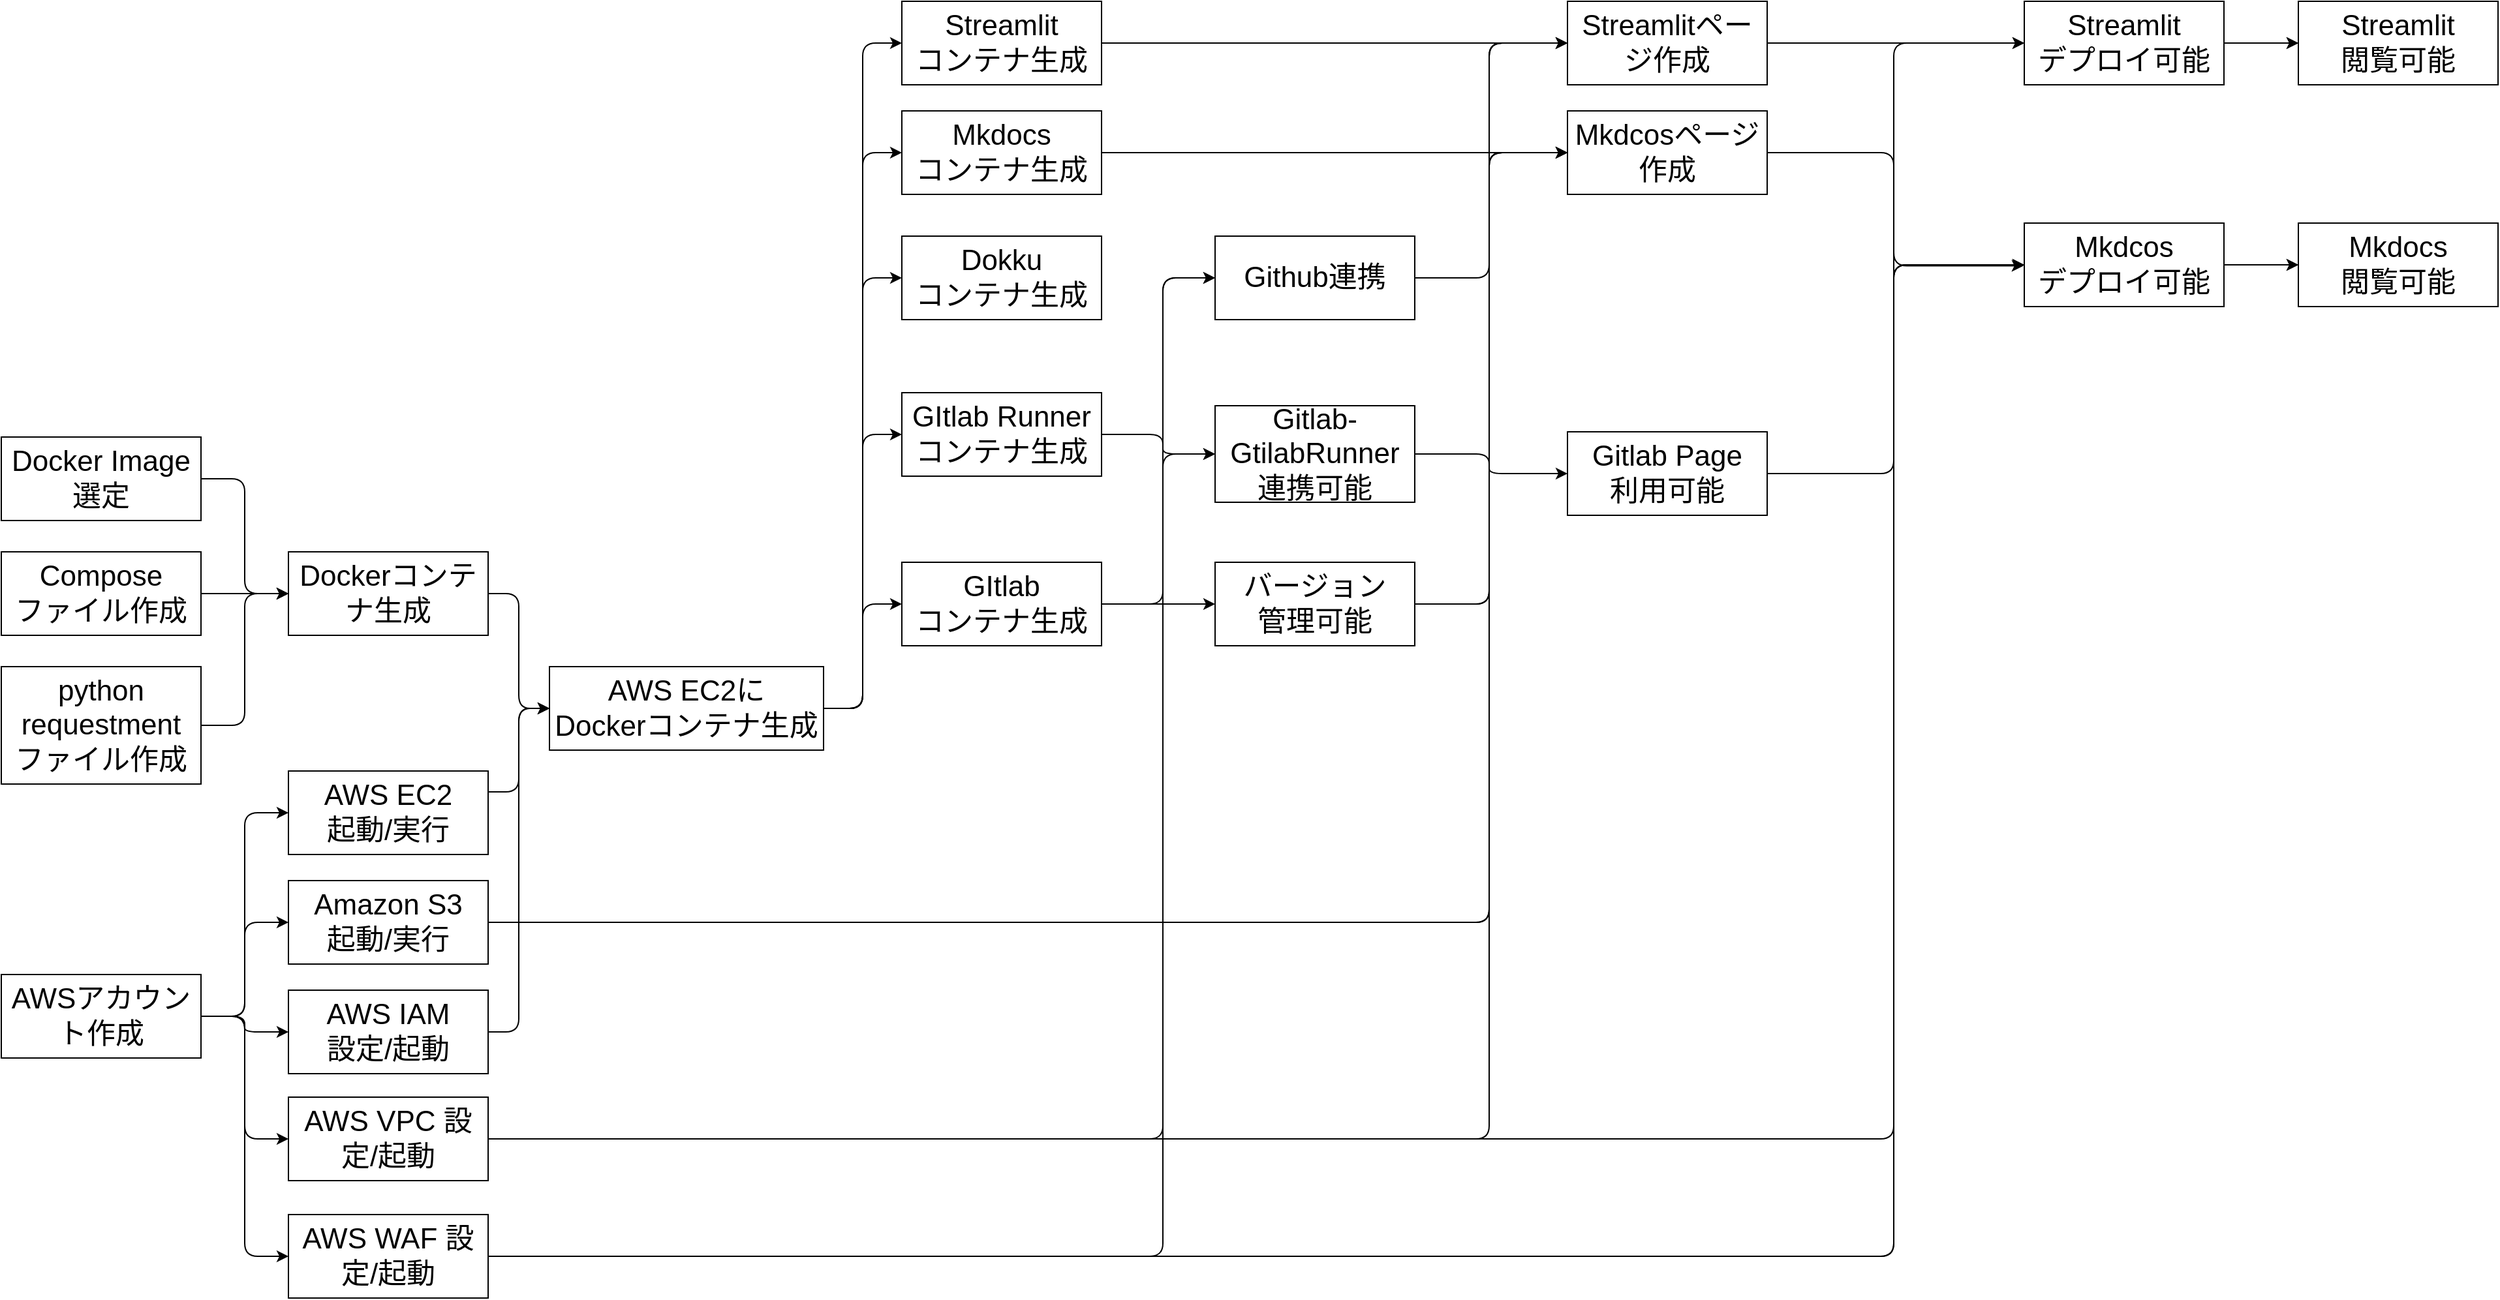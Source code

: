 <mxfile>
    <diagram id="sXyLNi6fdWmgtyLgsqLf" name="ページ1">
        <mxGraphModel dx="2498" dy="1075" grid="1" gridSize="10" guides="1" tooltips="1" connect="1" arrows="1" fold="1" page="1" pageScale="1" pageWidth="827" pageHeight="1169" math="0" shadow="0">
            <root>
                <mxCell id="0"/>
                <mxCell id="1" parent="0"/>
                <mxCell id="52" style="edgeStyle=elbowEdgeStyle;html=1;exitX=1;exitY=0.5;exitDx=0;exitDy=0;entryX=0;entryY=0.5;entryDx=0;entryDy=0;" edge="1" parent="1" source="50" target="5">
                    <mxGeometry relative="1" as="geometry"/>
                </mxCell>
                <mxCell id="53" style="edgeStyle=elbowEdgeStyle;html=1;exitX=1;exitY=0.5;exitDx=0;exitDy=0;entryX=0;entryY=0.5;entryDx=0;entryDy=0;" edge="1" parent="1" source="50" target="6">
                    <mxGeometry relative="1" as="geometry"/>
                </mxCell>
                <mxCell id="54" style="edgeStyle=elbowEdgeStyle;html=1;exitX=1;exitY=0.5;exitDx=0;exitDy=0;entryX=0;entryY=0.5;entryDx=0;entryDy=0;" edge="1" parent="1" source="50" target="38">
                    <mxGeometry relative="1" as="geometry"/>
                </mxCell>
                <mxCell id="55" style="edgeStyle=elbowEdgeStyle;html=1;exitX=1;exitY=0.5;exitDx=0;exitDy=0;entryX=0;entryY=0.5;entryDx=0;entryDy=0;" edge="1" parent="1" source="50" target="33">
                    <mxGeometry relative="1" as="geometry">
                        <mxPoint x="400" y="190" as="targetPoint"/>
                    </mxGeometry>
                </mxCell>
                <mxCell id="56" style="edgeStyle=elbowEdgeStyle;html=1;exitX=1;exitY=0.5;exitDx=0;exitDy=0;entryX=0;entryY=0.5;entryDx=0;entryDy=0;" edge="1" parent="1" source="50" target="45">
                    <mxGeometry relative="1" as="geometry"/>
                </mxCell>
                <mxCell id="57" style="edgeStyle=elbowEdgeStyle;html=1;exitX=1;exitY=0.5;exitDx=0;exitDy=0;" edge="1" parent="1" source="2" target="50">
                    <mxGeometry relative="1" as="geometry"/>
                </mxCell>
                <mxCell id="2" value="Dockerコンテナ生成" style="whiteSpace=wrap;html=1;fontSize=22;" vertex="1" parent="1">
                    <mxGeometry x="270" y="512" width="153" height="64" as="geometry"/>
                </mxCell>
                <mxCell id="58" style="edgeStyle=elbowEdgeStyle;html=1;exitX=1;exitY=0.25;exitDx=0;exitDy=0;entryX=0;entryY=0.5;entryDx=0;entryDy=0;" edge="1" parent="1" source="3" target="50">
                    <mxGeometry relative="1" as="geometry"/>
                </mxCell>
                <mxCell id="3" value="AWS EC2&lt;br&gt;起動/実行" style="whiteSpace=wrap;html=1;fontSize=22;" vertex="1" parent="1">
                    <mxGeometry x="270" y="680" width="153" height="64" as="geometry"/>
                </mxCell>
                <mxCell id="69" style="edgeStyle=elbowEdgeStyle;html=1;exitX=1;exitY=0.5;exitDx=0;exitDy=0;" edge="1" parent="1" source="4" target="66">
                    <mxGeometry relative="1" as="geometry">
                        <Array as="points">
                            <mxPoint x="1190" y="660"/>
                            <mxPoint x="1120" y="500"/>
                        </Array>
                    </mxGeometry>
                </mxCell>
                <mxCell id="76" style="edgeStyle=elbowEdgeStyle;html=1;exitX=1;exitY=0.5;exitDx=0;exitDy=0;entryX=0;entryY=0.5;entryDx=0;entryDy=0;" edge="1" parent="1" source="4" target="74">
                    <mxGeometry relative="1" as="geometry">
                        <Array as="points">
                            <mxPoint x="1190" y="640"/>
                            <mxPoint x="1120" y="470"/>
                            <mxPoint x="820" y="220"/>
                        </Array>
                    </mxGeometry>
                </mxCell>
                <mxCell id="4" value="Amazon S3 &lt;br&gt;起動/実行" style="whiteSpace=wrap;html=1;fontSize=22;" vertex="1" parent="1">
                    <mxGeometry x="270" y="764" width="153" height="64" as="geometry"/>
                </mxCell>
                <mxCell id="60" style="edgeStyle=elbowEdgeStyle;html=1;exitX=1;exitY=0.5;exitDx=0;exitDy=0;" edge="1" parent="1" source="5" target="59">
                    <mxGeometry relative="1" as="geometry"/>
                </mxCell>
                <mxCell id="63" style="edgeStyle=elbowEdgeStyle;html=1;exitX=1;exitY=0.5;exitDx=0;exitDy=0;entryX=0;entryY=0.5;entryDx=0;entryDy=0;" edge="1" parent="1" source="5" target="61">
                    <mxGeometry relative="1" as="geometry">
                        <Array as="points">
                            <mxPoint x="940" y="490"/>
                        </Array>
                    </mxGeometry>
                </mxCell>
                <mxCell id="5" value="GItlab&lt;br style=&quot;font-size: 22px;&quot;&gt;コンテナ生成" style="whiteSpace=wrap;html=1;fontSize=22;" vertex="1" parent="1">
                    <mxGeometry x="740" y="520" width="153" height="64" as="geometry"/>
                </mxCell>
                <mxCell id="62" style="edgeStyle=elbowEdgeStyle;html=1;exitX=1;exitY=0.5;exitDx=0;exitDy=0;entryX=0;entryY=0.5;entryDx=0;entryDy=0;" edge="1" parent="1" source="6" target="61">
                    <mxGeometry relative="1" as="geometry">
                        <Array as="points">
                            <mxPoint x="940" y="430"/>
                        </Array>
                    </mxGeometry>
                </mxCell>
                <mxCell id="6" value="GItlab Runner&lt;br style=&quot;font-size: 22px;&quot;&gt;コンテナ生成" style="whiteSpace=wrap;html=1;fontSize=22;" vertex="1" parent="1">
                    <mxGeometry x="740" y="390" width="153" height="64" as="geometry"/>
                </mxCell>
                <mxCell id="14" style="edgeStyle=elbowEdgeStyle;html=1;exitX=1;exitY=0.5;exitDx=0;exitDy=0;entryX=0;entryY=0.5;entryDx=0;entryDy=0;" edge="1" parent="1" source="8" target="2">
                    <mxGeometry relative="1" as="geometry"/>
                </mxCell>
                <mxCell id="8" value="Docker Image選定" style="whiteSpace=wrap;html=1;fontSize=22;" vertex="1" parent="1">
                    <mxGeometry x="50" y="424" width="153" height="64" as="geometry"/>
                </mxCell>
                <mxCell id="15" style="edgeStyle=elbowEdgeStyle;html=1;exitX=1;exitY=0.5;exitDx=0;exitDy=0;entryX=0;entryY=0.5;entryDx=0;entryDy=0;" edge="1" parent="1" source="9" target="2">
                    <mxGeometry relative="1" as="geometry">
                        <mxPoint x="280" y="575" as="targetPoint"/>
                    </mxGeometry>
                </mxCell>
                <mxCell id="9" value="Compose&lt;br&gt;ファイル作成" style="whiteSpace=wrap;html=1;fontSize=22;" vertex="1" parent="1">
                    <mxGeometry x="50" y="512" width="153" height="64" as="geometry"/>
                </mxCell>
                <mxCell id="16" style="edgeStyle=elbowEdgeStyle;html=1;exitX=1;exitY=0.5;exitDx=0;exitDy=0;entryX=0;entryY=0.5;entryDx=0;entryDy=0;" edge="1" parent="1" source="11" target="2">
                    <mxGeometry relative="1" as="geometry"/>
                </mxCell>
                <mxCell id="11" value="python requestment&lt;br&gt;ファイル作成" style="whiteSpace=wrap;html=1;fontSize=22;" vertex="1" parent="1">
                    <mxGeometry x="50" y="600" width="153" height="90" as="geometry"/>
                </mxCell>
                <mxCell id="18" value="" style="edgeStyle=elbowEdgeStyle;html=1;entryX=0;entryY=0.5;entryDx=0;entryDy=0;exitX=1;exitY=0.5;exitDx=0;exitDy=0;" edge="1" parent="1" source="17" target="3">
                    <mxGeometry relative="1" as="geometry"/>
                </mxCell>
                <mxCell id="28" style="edgeStyle=elbowEdgeStyle;html=1;exitX=1;exitY=0.5;exitDx=0;exitDy=0;entryX=0;entryY=0.5;entryDx=0;entryDy=0;" edge="1" parent="1" source="17" target="4">
                    <mxGeometry relative="1" as="geometry"/>
                </mxCell>
                <mxCell id="31" style="edgeStyle=elbowEdgeStyle;html=1;exitX=1;exitY=0.5;exitDx=0;exitDy=0;entryX=0;entryY=0.5;entryDx=0;entryDy=0;" edge="1" parent="1" source="17" target="29">
                    <mxGeometry relative="1" as="geometry"/>
                </mxCell>
                <mxCell id="32" style="edgeStyle=elbowEdgeStyle;html=1;exitX=1;exitY=0.5;exitDx=0;exitDy=0;entryX=0;entryY=0.5;entryDx=0;entryDy=0;" edge="1" parent="1" source="17" target="30">
                    <mxGeometry relative="1" as="geometry"/>
                </mxCell>
                <mxCell id="44" style="edgeStyle=elbowEdgeStyle;html=1;exitX=1;exitY=0.5;exitDx=0;exitDy=0;entryX=0;entryY=0.5;entryDx=0;entryDy=0;" edge="1" parent="1" source="17" target="43">
                    <mxGeometry relative="1" as="geometry"/>
                </mxCell>
                <mxCell id="17" value="AWSアカウント作成" style="whiteSpace=wrap;html=1;fontSize=22;" vertex="1" parent="1">
                    <mxGeometry x="50" y="836" width="153" height="64" as="geometry"/>
                </mxCell>
                <mxCell id="70" style="edgeStyle=elbowEdgeStyle;html=1;exitX=1;exitY=0.5;exitDx=0;exitDy=0;entryX=0;entryY=0.5;entryDx=0;entryDy=0;" edge="1" parent="1" source="29" target="50">
                    <mxGeometry relative="1" as="geometry"/>
                </mxCell>
                <mxCell id="29" value="AWS IAM &lt;br&gt;設定/起動" style="whiteSpace=wrap;html=1;fontSize=22;" vertex="1" parent="1">
                    <mxGeometry x="270" y="848" width="153" height="64" as="geometry"/>
                </mxCell>
                <mxCell id="84" style="edgeStyle=elbowEdgeStyle;html=1;exitX=1;exitY=0.5;exitDx=0;exitDy=0;entryX=0;entryY=0.5;entryDx=0;entryDy=0;" edge="1" parent="1" source="30" target="83">
                    <mxGeometry relative="1" as="geometry">
                        <Array as="points">
                            <mxPoint x="1500" y="360"/>
                            <mxPoint x="1370" y="640"/>
                        </Array>
                    </mxGeometry>
                </mxCell>
                <mxCell id="85" style="edgeStyle=elbowEdgeStyle;html=1;exitX=1;exitY=0.5;exitDx=0;exitDy=0;entryX=0;entryY=0.5;entryDx=0;entryDy=0;" edge="1" parent="1" source="30" target="82">
                    <mxGeometry relative="1" as="geometry">
                        <Array as="points">
                            <mxPoint x="1500" y="330"/>
                            <mxPoint x="1370" y="520"/>
                        </Array>
                    </mxGeometry>
                </mxCell>
                <mxCell id="93" style="edgeStyle=elbowEdgeStyle;html=1;exitX=1;exitY=0.5;exitDx=0;exitDy=0;entryX=0;entryY=0.5;entryDx=0;entryDy=0;fontSize=22;" edge="1" parent="1" source="30" target="90">
                    <mxGeometry relative="1" as="geometry">
                        <Array as="points">
                            <mxPoint x="940" y="680"/>
                        </Array>
                    </mxGeometry>
                </mxCell>
                <mxCell id="30" value="AWS WAF 設定/起動" style="whiteSpace=wrap;html=1;fontSize=22;" vertex="1" parent="1">
                    <mxGeometry x="270" y="1020" width="153" height="64" as="geometry"/>
                </mxCell>
                <mxCell id="68" style="edgeStyle=elbowEdgeStyle;html=1;exitX=1;exitY=0.5;exitDx=0;exitDy=0;" edge="1" parent="1" source="33" target="66">
                    <mxGeometry relative="1" as="geometry"/>
                </mxCell>
                <mxCell id="33" value="Mkdocs&lt;br&gt;コンテナ生成" style="whiteSpace=wrap;html=1;fontSize=22;" vertex="1" parent="1">
                    <mxGeometry x="740" y="174" width="153" height="64" as="geometry"/>
                </mxCell>
                <mxCell id="38" value="Dokku&lt;br&gt;コンテナ生成" style="whiteSpace=wrap;html=1;fontSize=22;" vertex="1" parent="1">
                    <mxGeometry x="740" y="270" width="153" height="64" as="geometry"/>
                </mxCell>
                <mxCell id="71" style="edgeStyle=elbowEdgeStyle;html=1;exitX=1;exitY=0.5;exitDx=0;exitDy=0;entryX=0;entryY=0.5;entryDx=0;entryDy=0;" edge="1" parent="1" source="43" target="67">
                    <mxGeometry relative="1" as="geometry">
                        <Array as="points">
                            <mxPoint x="1500" y="630"/>
                            <mxPoint x="1120" y="660"/>
                            <mxPoint x="1190" y="640"/>
                        </Array>
                    </mxGeometry>
                </mxCell>
                <mxCell id="81" style="edgeStyle=elbowEdgeStyle;html=1;exitX=1;exitY=0.5;exitDx=0;exitDy=0;entryX=0;entryY=0.5;entryDx=0;entryDy=0;" edge="1" parent="1" source="43" target="79">
                    <mxGeometry relative="1" as="geometry">
                        <Array as="points">
                            <mxPoint x="1190" y="370"/>
                            <mxPoint x="1190" y="670"/>
                            <mxPoint x="1120" y="580"/>
                            <mxPoint x="1190" y="540"/>
                        </Array>
                    </mxGeometry>
                </mxCell>
                <mxCell id="92" style="edgeStyle=elbowEdgeStyle;html=1;exitX=1;exitY=0.5;exitDx=0;exitDy=0;fontSize=22;" edge="1" parent="1" source="43" target="90">
                    <mxGeometry relative="1" as="geometry">
                        <Array as="points">
                            <mxPoint x="940" y="580"/>
                            <mxPoint x="930" y="630"/>
                        </Array>
                    </mxGeometry>
                </mxCell>
                <mxCell id="43" value="AWS VPC 設定/起動" style="whiteSpace=wrap;html=1;fontSize=22;" vertex="1" parent="1">
                    <mxGeometry x="270" y="930" width="153" height="64" as="geometry"/>
                </mxCell>
                <mxCell id="75" style="edgeStyle=elbowEdgeStyle;html=1;exitX=1;exitY=0.5;exitDx=0;exitDy=0;" edge="1" parent="1" source="45" target="74">
                    <mxGeometry relative="1" as="geometry"/>
                </mxCell>
                <mxCell id="45" value="Streamlit&lt;br style=&quot;font-size: 22px;&quot;&gt;コンテナ生成" style="whiteSpace=wrap;html=1;fontSize=22;" vertex="1" parent="1">
                    <mxGeometry x="740" y="90" width="153" height="64" as="geometry"/>
                </mxCell>
                <mxCell id="50" value="AWS EC2に&lt;br style=&quot;font-size: 22px&quot;&gt;Dockerコンテナ生成" style="whiteSpace=wrap;html=1;fontSize=22;" vertex="1" parent="1">
                    <mxGeometry x="470" y="600" width="210" height="64" as="geometry"/>
                </mxCell>
                <mxCell id="77" style="edgeStyle=elbowEdgeStyle;html=1;exitX=1;exitY=0.5;exitDx=0;exitDy=0;entryX=0;entryY=0.5;entryDx=0;entryDy=0;" edge="1" parent="1" source="59" target="66">
                    <mxGeometry relative="1" as="geometry">
                        <Array as="points">
                            <mxPoint x="1190" y="380"/>
                        </Array>
                    </mxGeometry>
                </mxCell>
                <mxCell id="78" style="edgeStyle=elbowEdgeStyle;html=1;exitX=1;exitY=0.5;exitDx=0;exitDy=0;entryX=0;entryY=0.5;entryDx=0;entryDy=0;" edge="1" parent="1" source="59" target="74">
                    <mxGeometry relative="1" as="geometry">
                        <Array as="points">
                            <mxPoint x="1190" y="340"/>
                        </Array>
                    </mxGeometry>
                </mxCell>
                <mxCell id="59" value="バージョン&lt;br&gt;管理可能" style="whiteSpace=wrap;html=1;fontSize=22;" vertex="1" parent="1">
                    <mxGeometry x="980" y="520" width="153" height="64" as="geometry"/>
                </mxCell>
                <mxCell id="65" style="edgeStyle=elbowEdgeStyle;html=1;exitX=1;exitY=0.5;exitDx=0;exitDy=0;entryX=0;entryY=0.5;entryDx=0;entryDy=0;" edge="1" parent="1" source="61" target="64">
                    <mxGeometry relative="1" as="geometry">
                        <Array as="points">
                            <mxPoint x="1190" y="437"/>
                        </Array>
                    </mxGeometry>
                </mxCell>
                <mxCell id="61" value="Gitlab-GtilabRunner&lt;br style=&quot;font-size: 22px;&quot;&gt;連携可能" style="whiteSpace=wrap;html=1;fontSize=22;" vertex="1" parent="1">
                    <mxGeometry x="980" y="400" width="153" height="74" as="geometry"/>
                </mxCell>
                <mxCell id="72" style="edgeStyle=elbowEdgeStyle;html=1;exitX=1;exitY=0.5;exitDx=0;exitDy=0;entryX=0;entryY=0.5;entryDx=0;entryDy=0;" edge="1" parent="1" source="64" target="67">
                    <mxGeometry relative="1" as="geometry">
                        <mxPoint x="1430" y="270" as="targetPoint"/>
                        <Array as="points">
                            <mxPoint x="1500" y="350"/>
                            <mxPoint x="1380" y="340"/>
                        </Array>
                    </mxGeometry>
                </mxCell>
                <mxCell id="64" value="Gitlab Page&lt;br&gt;利用可能" style="whiteSpace=wrap;html=1;fontSize=22;" vertex="1" parent="1">
                    <mxGeometry x="1250" y="420" width="153" height="64" as="geometry"/>
                </mxCell>
                <mxCell id="73" style="edgeStyle=elbowEdgeStyle;html=1;exitX=1;exitY=0.5;exitDx=0;exitDy=0;entryX=-0.004;entryY=0.512;entryDx=0;entryDy=0;entryPerimeter=0;" edge="1" parent="1" source="66" target="67">
                    <mxGeometry relative="1" as="geometry">
                        <mxPoint x="1430" y="270" as="targetPoint"/>
                        <Array as="points">
                            <mxPoint x="1500" y="260"/>
                            <mxPoint x="1380" y="230"/>
                        </Array>
                    </mxGeometry>
                </mxCell>
                <mxCell id="66" value="Mkdcosページ作成" style="whiteSpace=wrap;html=1;fontSize=22;" vertex="1" parent="1">
                    <mxGeometry x="1250" y="174" width="153" height="64" as="geometry"/>
                </mxCell>
                <mxCell id="87" style="edgeStyle=elbowEdgeStyle;html=1;exitX=1;exitY=0.5;exitDx=0;exitDy=0;entryX=0;entryY=0.5;entryDx=0;entryDy=0;" edge="1" parent="1" source="67" target="83">
                    <mxGeometry relative="1" as="geometry"/>
                </mxCell>
                <mxCell id="67" value="Mkdcos&lt;br&gt;デプロイ可能" style="whiteSpace=wrap;html=1;fontSize=22;" vertex="1" parent="1">
                    <mxGeometry x="1600" y="260" width="153" height="64" as="geometry"/>
                </mxCell>
                <mxCell id="80" style="edgeStyle=elbowEdgeStyle;html=1;exitX=1;exitY=0.5;exitDx=0;exitDy=0;" edge="1" parent="1" source="74" target="79">
                    <mxGeometry relative="1" as="geometry"/>
                </mxCell>
                <mxCell id="74" value="Streamlitページ作成" style="whiteSpace=wrap;html=1;fontSize=22;" vertex="1" parent="1">
                    <mxGeometry x="1250" y="90" width="153" height="64" as="geometry"/>
                </mxCell>
                <mxCell id="86" style="edgeStyle=elbowEdgeStyle;html=1;exitX=1;exitY=0.5;exitDx=0;exitDy=0;" edge="1" parent="1" source="79" target="82">
                    <mxGeometry relative="1" as="geometry"/>
                </mxCell>
                <mxCell id="79" value="Streamlit&lt;br style=&quot;font-size: 22px;&quot;&gt;デプロイ可能" style="whiteSpace=wrap;html=1;fontSize=22;" vertex="1" parent="1">
                    <mxGeometry x="1600" y="90" width="153" height="64" as="geometry"/>
                </mxCell>
                <mxCell id="82" value="Streamlit&lt;br style=&quot;font-size: 22px;&quot;&gt;閲覧可能" style="whiteSpace=wrap;html=1;fontSize=22;" vertex="1" parent="1">
                    <mxGeometry x="1810" y="90" width="153" height="64" as="geometry"/>
                </mxCell>
                <mxCell id="83" value="Mkdocs&lt;br style=&quot;font-size: 22px;&quot;&gt;閲覧可能" style="whiteSpace=wrap;html=1;fontSize=22;" vertex="1" parent="1">
                    <mxGeometry x="1810" y="260" width="153" height="64" as="geometry"/>
                </mxCell>
                <mxCell id="91" style="edgeStyle=elbowEdgeStyle;html=1;exitX=1;exitY=0.5;exitDx=0;exitDy=0;entryX=0;entryY=0.5;entryDx=0;entryDy=0;fontSize=22;" edge="1" parent="1" source="90" target="66">
                    <mxGeometry relative="1" as="geometry">
                        <Array as="points">
                            <mxPoint x="1190" y="250"/>
                        </Array>
                    </mxGeometry>
                </mxCell>
                <mxCell id="90" value="Github連携" style="whiteSpace=wrap;html=1;fontSize=22;" vertex="1" parent="1">
                    <mxGeometry x="980" y="270" width="153" height="64" as="geometry"/>
                </mxCell>
            </root>
        </mxGraphModel>
    </diagram>
</mxfile>